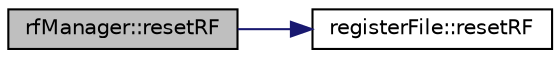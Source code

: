 digraph G
{
  edge [fontname="Helvetica",fontsize="10",labelfontname="Helvetica",labelfontsize="10"];
  node [fontname="Helvetica",fontsize="10",shape=record];
  rankdir=LR;
  Node1 [label="rfManager::resetRF",height=0.2,width=0.4,color="black", fillcolor="grey75", style="filled" fontcolor="black"];
  Node1 -> Node2 [color="midnightblue",fontsize="10",style="solid",fontname="Helvetica"];
  Node2 [label="registerFile::resetRF",height=0.2,width=0.4,color="black", fillcolor="white", style="filled",URL="$classregisterFile.html#a9e487acbcecb5a905a4ee1c80adf48e4"];
}
